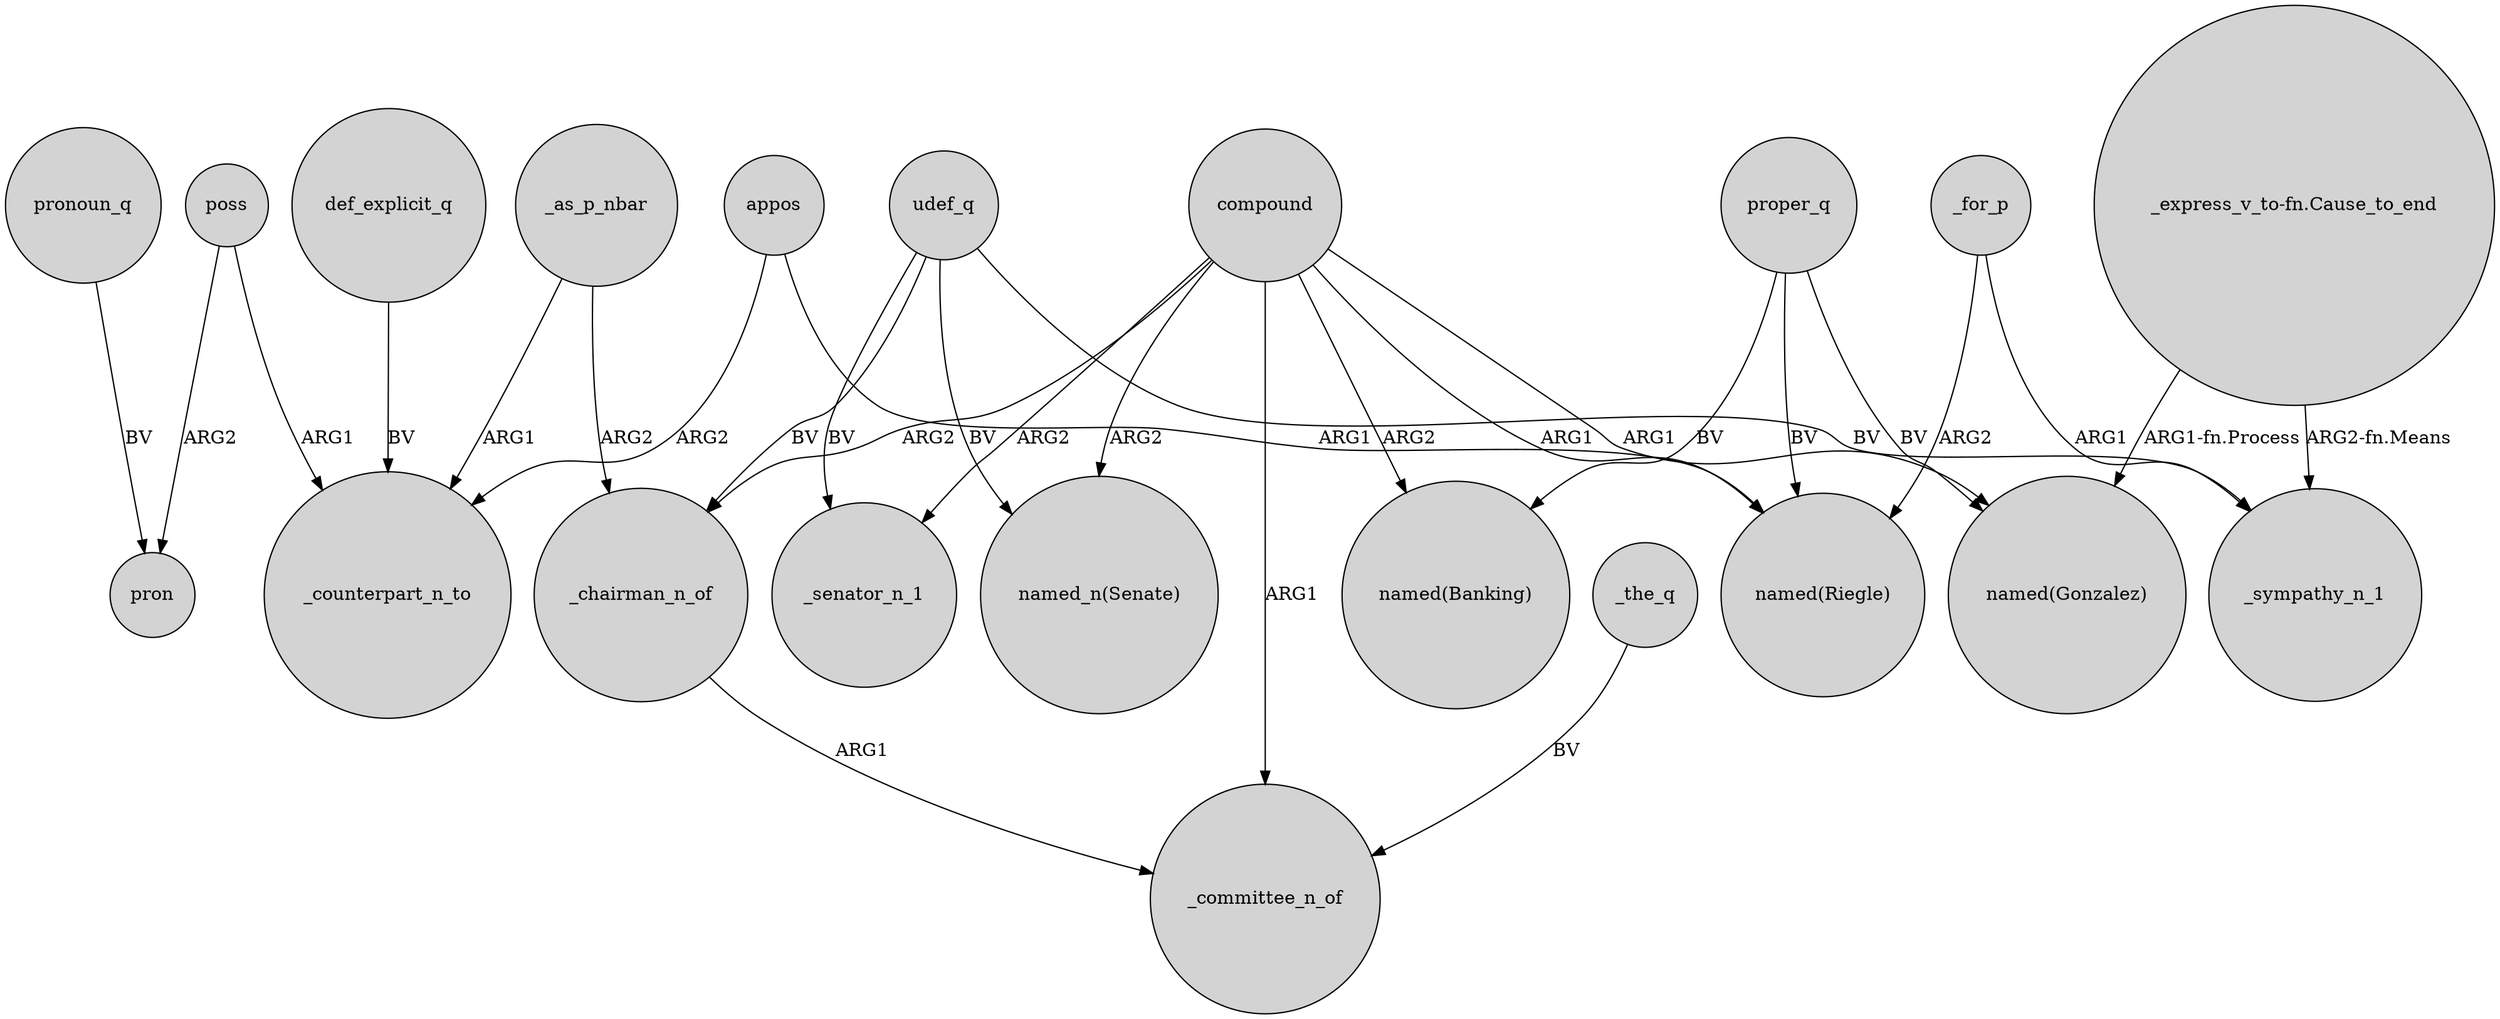 digraph {
	node [shape=circle style=filled]
	compound -> _chairman_n_of [label=ARG2]
	_as_p_nbar -> _counterpart_n_to [label=ARG1]
	udef_q -> _chairman_n_of [label=BV]
	compound -> _committee_n_of [label=ARG1]
	udef_q -> _sympathy_n_1 [label=BV]
	_for_p -> "named(Riegle)" [label=ARG2]
	_for_p -> _sympathy_n_1 [label=ARG1]
	compound -> "named_n(Senate)" [label=ARG2]
	"_express_v_to-fn.Cause_to_end" -> _sympathy_n_1 [label="ARG2-fn.Means"]
	udef_q -> _senator_n_1 [label=BV]
	compound -> _senator_n_1 [label=ARG2]
	compound -> "named(Gonzalez)" [label=ARG1]
	pronoun_q -> pron [label=BV]
	_chairman_n_of -> _committee_n_of [label=ARG1]
	compound -> "named(Banking)" [label=ARG2]
	poss -> pron [label=ARG2]
	_as_p_nbar -> _chairman_n_of [label=ARG2]
	proper_q -> "named(Banking)" [label=BV]
	_the_q -> _committee_n_of [label=BV]
	"_express_v_to-fn.Cause_to_end" -> "named(Gonzalez)" [label="ARG1-fn.Process"]
	poss -> _counterpart_n_to [label=ARG1]
	compound -> "named(Riegle)" [label=ARG1]
	appos -> _counterpart_n_to [label=ARG2]
	appos -> "named(Riegle)" [label=ARG1]
	proper_q -> "named(Riegle)" [label=BV]
	proper_q -> "named(Gonzalez)" [label=BV]
	udef_q -> "named_n(Senate)" [label=BV]
	def_explicit_q -> _counterpart_n_to [label=BV]
}

